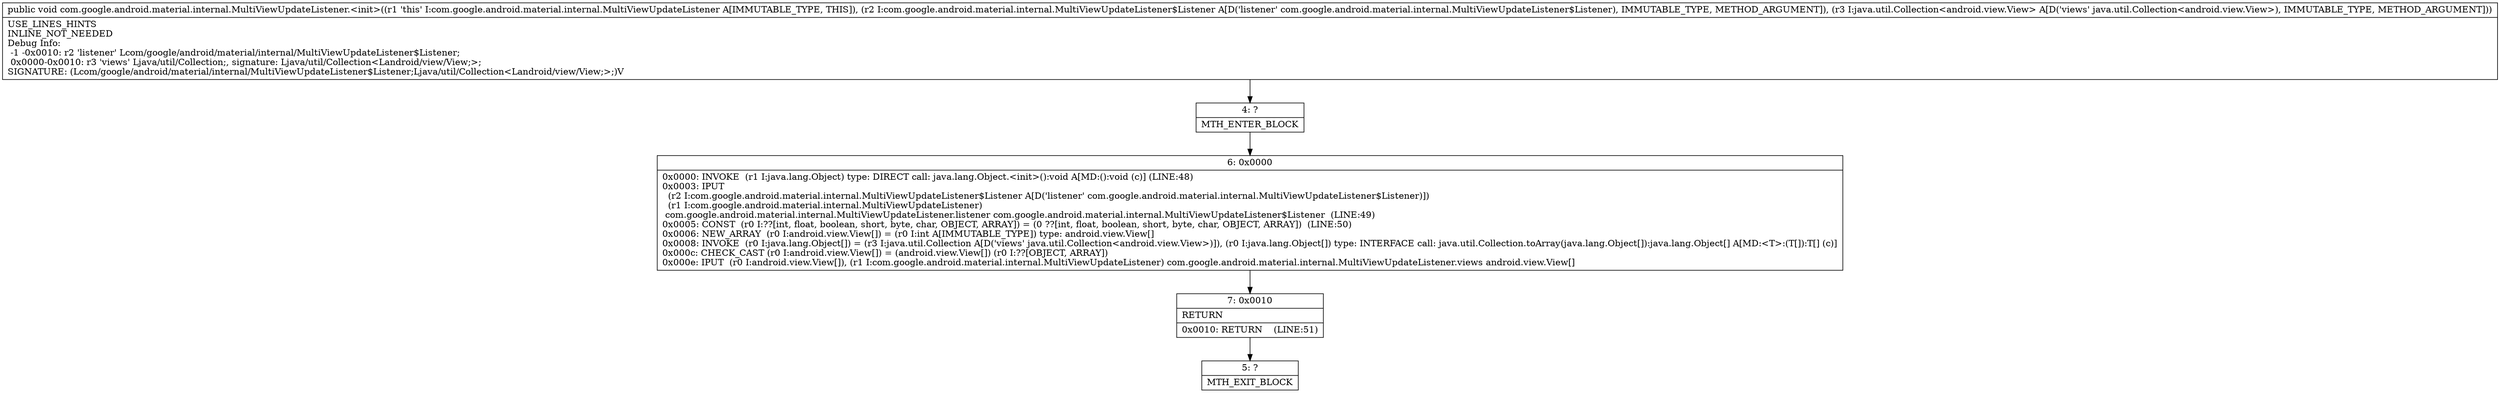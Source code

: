 digraph "CFG forcom.google.android.material.internal.MultiViewUpdateListener.\<init\>(Lcom\/google\/android\/material\/internal\/MultiViewUpdateListener$Listener;Ljava\/util\/Collection;)V" {
Node_4 [shape=record,label="{4\:\ ?|MTH_ENTER_BLOCK\l}"];
Node_6 [shape=record,label="{6\:\ 0x0000|0x0000: INVOKE  (r1 I:java.lang.Object) type: DIRECT call: java.lang.Object.\<init\>():void A[MD:():void (c)] (LINE:48)\l0x0003: IPUT  \l  (r2 I:com.google.android.material.internal.MultiViewUpdateListener$Listener A[D('listener' com.google.android.material.internal.MultiViewUpdateListener$Listener)])\l  (r1 I:com.google.android.material.internal.MultiViewUpdateListener)\l com.google.android.material.internal.MultiViewUpdateListener.listener com.google.android.material.internal.MultiViewUpdateListener$Listener  (LINE:49)\l0x0005: CONST  (r0 I:??[int, float, boolean, short, byte, char, OBJECT, ARRAY]) = (0 ??[int, float, boolean, short, byte, char, OBJECT, ARRAY])  (LINE:50)\l0x0006: NEW_ARRAY  (r0 I:android.view.View[]) = (r0 I:int A[IMMUTABLE_TYPE]) type: android.view.View[] \l0x0008: INVOKE  (r0 I:java.lang.Object[]) = (r3 I:java.util.Collection A[D('views' java.util.Collection\<android.view.View\>)]), (r0 I:java.lang.Object[]) type: INTERFACE call: java.util.Collection.toArray(java.lang.Object[]):java.lang.Object[] A[MD:\<T\>:(T[]):T[] (c)]\l0x000c: CHECK_CAST (r0 I:android.view.View[]) = (android.view.View[]) (r0 I:??[OBJECT, ARRAY]) \l0x000e: IPUT  (r0 I:android.view.View[]), (r1 I:com.google.android.material.internal.MultiViewUpdateListener) com.google.android.material.internal.MultiViewUpdateListener.views android.view.View[] \l}"];
Node_7 [shape=record,label="{7\:\ 0x0010|RETURN\l|0x0010: RETURN    (LINE:51)\l}"];
Node_5 [shape=record,label="{5\:\ ?|MTH_EXIT_BLOCK\l}"];
MethodNode[shape=record,label="{public void com.google.android.material.internal.MultiViewUpdateListener.\<init\>((r1 'this' I:com.google.android.material.internal.MultiViewUpdateListener A[IMMUTABLE_TYPE, THIS]), (r2 I:com.google.android.material.internal.MultiViewUpdateListener$Listener A[D('listener' com.google.android.material.internal.MultiViewUpdateListener$Listener), IMMUTABLE_TYPE, METHOD_ARGUMENT]), (r3 I:java.util.Collection\<android.view.View\> A[D('views' java.util.Collection\<android.view.View\>), IMMUTABLE_TYPE, METHOD_ARGUMENT]))  | USE_LINES_HINTS\lINLINE_NOT_NEEDED\lDebug Info:\l  \-1 \-0x0010: r2 'listener' Lcom\/google\/android\/material\/internal\/MultiViewUpdateListener$Listener;\l  0x0000\-0x0010: r3 'views' Ljava\/util\/Collection;, signature: Ljava\/util\/Collection\<Landroid\/view\/View;\>;\lSIGNATURE: (Lcom\/google\/android\/material\/internal\/MultiViewUpdateListener$Listener;Ljava\/util\/Collection\<Landroid\/view\/View;\>;)V\l}"];
MethodNode -> Node_4;Node_4 -> Node_6;
Node_6 -> Node_7;
Node_7 -> Node_5;
}

